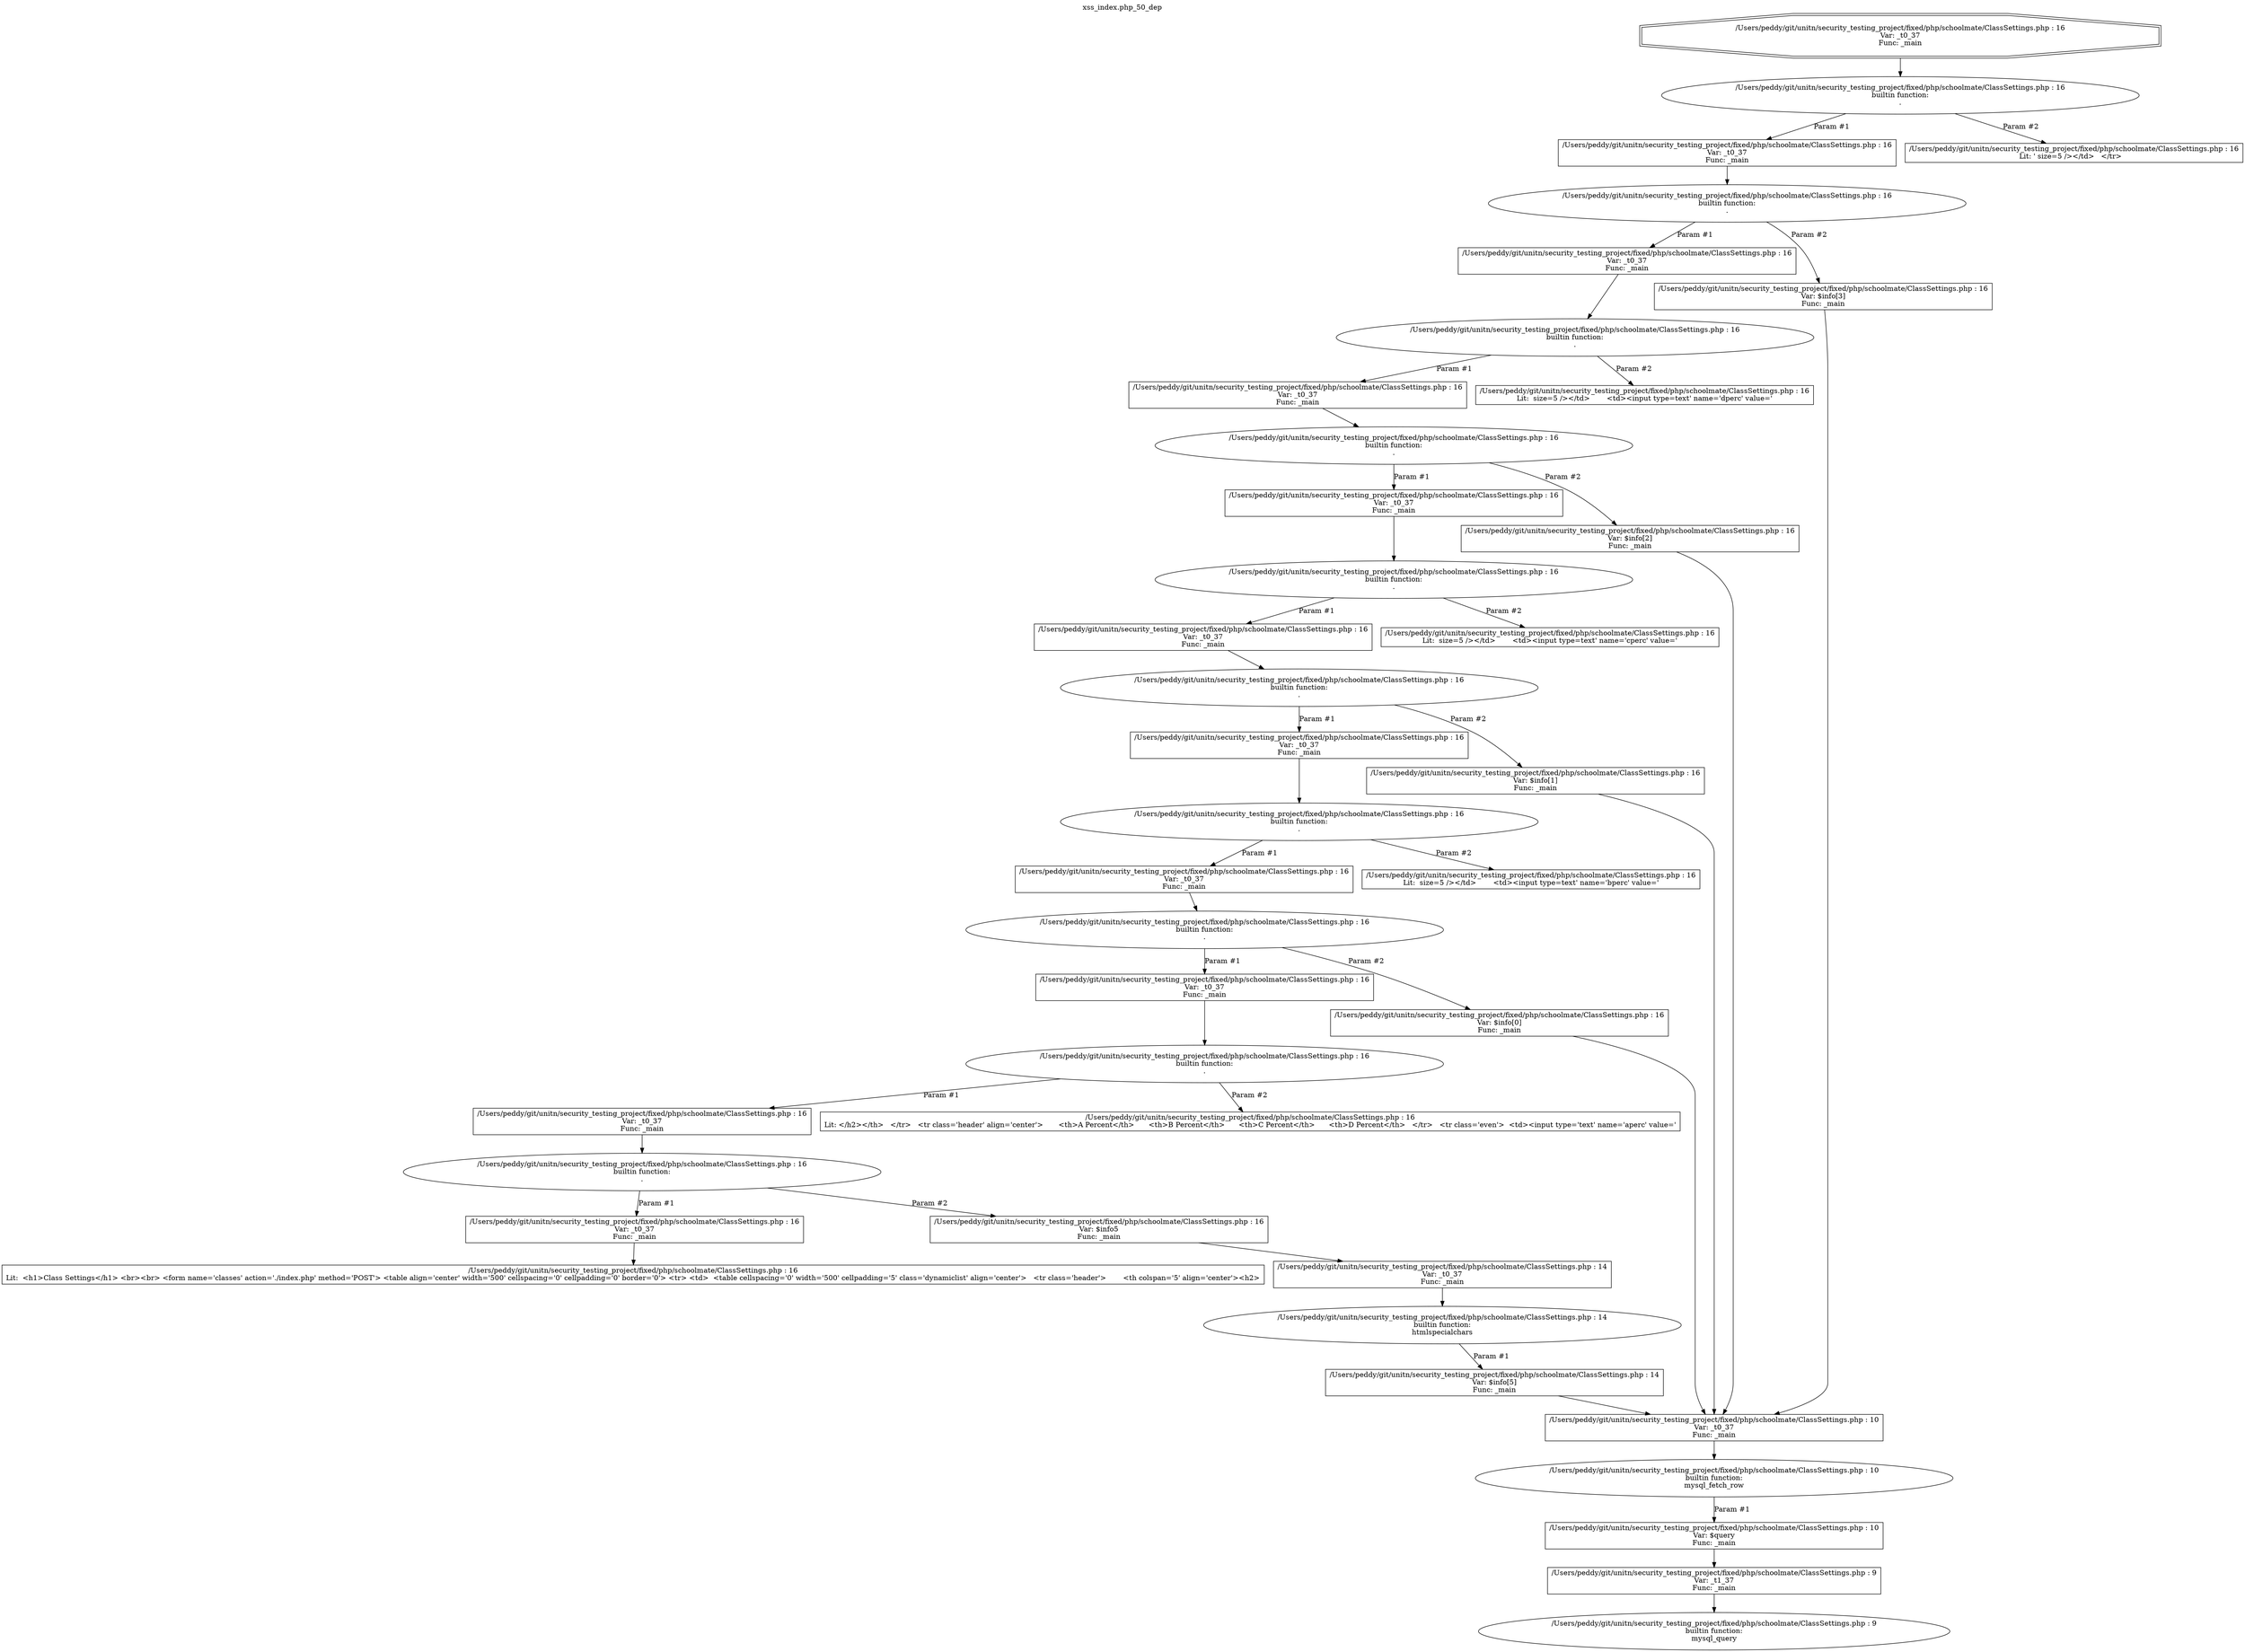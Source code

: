 digraph cfg {
  label="xss_index.php_50_dep";
  labelloc=t;
  n1 [shape=doubleoctagon, label="/Users/peddy/git/unitn/security_testing_project/fixed/php/schoolmate/ClassSettings.php : 16\nVar: _t0_37\nFunc: _main\n"];
  n2 [shape=ellipse, label="/Users/peddy/git/unitn/security_testing_project/fixed/php/schoolmate/ClassSettings.php : 16\nbuiltin function:\n.\n"];
  n3 [shape=box, label="/Users/peddy/git/unitn/security_testing_project/fixed/php/schoolmate/ClassSettings.php : 16\nVar: _t0_37\nFunc: _main\n"];
  n4 [shape=ellipse, label="/Users/peddy/git/unitn/security_testing_project/fixed/php/schoolmate/ClassSettings.php : 16\nbuiltin function:\n.\n"];
  n5 [shape=box, label="/Users/peddy/git/unitn/security_testing_project/fixed/php/schoolmate/ClassSettings.php : 16\nVar: _t0_37\nFunc: _main\n"];
  n6 [shape=ellipse, label="/Users/peddy/git/unitn/security_testing_project/fixed/php/schoolmate/ClassSettings.php : 16\nbuiltin function:\n.\n"];
  n7 [shape=box, label="/Users/peddy/git/unitn/security_testing_project/fixed/php/schoolmate/ClassSettings.php : 16\nVar: _t0_37\nFunc: _main\n"];
  n8 [shape=ellipse, label="/Users/peddy/git/unitn/security_testing_project/fixed/php/schoolmate/ClassSettings.php : 16\nbuiltin function:\n.\n"];
  n9 [shape=box, label="/Users/peddy/git/unitn/security_testing_project/fixed/php/schoolmate/ClassSettings.php : 16\nVar: _t0_37\nFunc: _main\n"];
  n10 [shape=ellipse, label="/Users/peddy/git/unitn/security_testing_project/fixed/php/schoolmate/ClassSettings.php : 16\nbuiltin function:\n.\n"];
  n11 [shape=box, label="/Users/peddy/git/unitn/security_testing_project/fixed/php/schoolmate/ClassSettings.php : 16\nVar: _t0_37\nFunc: _main\n"];
  n12 [shape=ellipse, label="/Users/peddy/git/unitn/security_testing_project/fixed/php/schoolmate/ClassSettings.php : 16\nbuiltin function:\n.\n"];
  n13 [shape=box, label="/Users/peddy/git/unitn/security_testing_project/fixed/php/schoolmate/ClassSettings.php : 16\nVar: _t0_37\nFunc: _main\n"];
  n14 [shape=ellipse, label="/Users/peddy/git/unitn/security_testing_project/fixed/php/schoolmate/ClassSettings.php : 16\nbuiltin function:\n.\n"];
  n15 [shape=box, label="/Users/peddy/git/unitn/security_testing_project/fixed/php/schoolmate/ClassSettings.php : 16\nVar: _t0_37\nFunc: _main\n"];
  n16 [shape=ellipse, label="/Users/peddy/git/unitn/security_testing_project/fixed/php/schoolmate/ClassSettings.php : 16\nbuiltin function:\n.\n"];
  n17 [shape=box, label="/Users/peddy/git/unitn/security_testing_project/fixed/php/schoolmate/ClassSettings.php : 16\nVar: _t0_37\nFunc: _main\n"];
  n18 [shape=ellipse, label="/Users/peddy/git/unitn/security_testing_project/fixed/php/schoolmate/ClassSettings.php : 16\nbuiltin function:\n.\n"];
  n19 [shape=box, label="/Users/peddy/git/unitn/security_testing_project/fixed/php/schoolmate/ClassSettings.php : 16\nVar: _t0_37\nFunc: _main\n"];
  n20 [shape=ellipse, label="/Users/peddy/git/unitn/security_testing_project/fixed/php/schoolmate/ClassSettings.php : 16\nbuiltin function:\n.\n"];
  n21 [shape=box, label="/Users/peddy/git/unitn/security_testing_project/fixed/php/schoolmate/ClassSettings.php : 16\nVar: _t0_37\nFunc: _main\n"];
  n22 [shape=box, label="/Users/peddy/git/unitn/security_testing_project/fixed/php/schoolmate/ClassSettings.php : 16\nLit:  <h1>Class Settings</h1> <br><br> <form name='classes' action='./index.php' method='POST'> <table align='center' width='500' cellspacing='0' cellpadding='0' border='0'> <tr> <td>  <table cellspacing='0' width='500' cellpadding='5' class='dynamiclist' align='center'>   <tr class='header'>	<th colspan='5' align='center'><h2>\n"];
  n23 [shape=box, label="/Users/peddy/git/unitn/security_testing_project/fixed/php/schoolmate/ClassSettings.php : 16\nVar: $info5\nFunc: _main\n"];
  n24 [shape=box, label="/Users/peddy/git/unitn/security_testing_project/fixed/php/schoolmate/ClassSettings.php : 14\nVar: _t0_37\nFunc: _main\n"];
  n25 [shape=ellipse, label="/Users/peddy/git/unitn/security_testing_project/fixed/php/schoolmate/ClassSettings.php : 14\nbuiltin function:\nhtmlspecialchars\n"];
  n26 [shape=box, label="/Users/peddy/git/unitn/security_testing_project/fixed/php/schoolmate/ClassSettings.php : 14\nVar: $info[5]\nFunc: _main\n"];
  n27 [shape=box, label="/Users/peddy/git/unitn/security_testing_project/fixed/php/schoolmate/ClassSettings.php : 10\nVar: _t0_37\nFunc: _main\n"];
  n28 [shape=ellipse, label="/Users/peddy/git/unitn/security_testing_project/fixed/php/schoolmate/ClassSettings.php : 10\nbuiltin function:\nmysql_fetch_row\n"];
  n29 [shape=box, label="/Users/peddy/git/unitn/security_testing_project/fixed/php/schoolmate/ClassSettings.php : 10\nVar: $query\nFunc: _main\n"];
  n30 [shape=box, label="/Users/peddy/git/unitn/security_testing_project/fixed/php/schoolmate/ClassSettings.php : 9\nVar: _t1_37\nFunc: _main\n"];
  n31 [shape=ellipse, label="/Users/peddy/git/unitn/security_testing_project/fixed/php/schoolmate/ClassSettings.php : 9\nbuiltin function:\nmysql_query\n"];
  n32 [shape=box, label="/Users/peddy/git/unitn/security_testing_project/fixed/php/schoolmate/ClassSettings.php : 16\nLit: </h2></th>   </tr>   <tr class='header' align='center'>	<th>A Percent</th>	<th>B Percent</th>	<th>C Percent</th>	<th>D Percent</th>   </tr>   <tr class='even'>	<td><input type='text' name='aperc' value='\n"];
  n33 [shape=box, label="/Users/peddy/git/unitn/security_testing_project/fixed/php/schoolmate/ClassSettings.php : 16\nVar: $info[0]\nFunc: _main\n"];
  n34 [shape=box, label="/Users/peddy/git/unitn/security_testing_project/fixed/php/schoolmate/ClassSettings.php : 16\nLit:  size=5 /></td>	<td><input type=text' name='bperc' value='\n"];
  n35 [shape=box, label="/Users/peddy/git/unitn/security_testing_project/fixed/php/schoolmate/ClassSettings.php : 16\nVar: $info[1]\nFunc: _main\n"];
  n36 [shape=box, label="/Users/peddy/git/unitn/security_testing_project/fixed/php/schoolmate/ClassSettings.php : 16\nLit:  size=5 /></td>	<td><input type=text' name='cperc' value='\n"];
  n37 [shape=box, label="/Users/peddy/git/unitn/security_testing_project/fixed/php/schoolmate/ClassSettings.php : 16\nVar: $info[2]\nFunc: _main\n"];
  n38 [shape=box, label="/Users/peddy/git/unitn/security_testing_project/fixed/php/schoolmate/ClassSettings.php : 16\nLit:  size=5 /></td>	<td><input type=text' name='dperc' value='\n"];
  n39 [shape=box, label="/Users/peddy/git/unitn/security_testing_project/fixed/php/schoolmate/ClassSettings.php : 16\nVar: $info[3]\nFunc: _main\n"];
  n40 [shape=box, label="/Users/peddy/git/unitn/security_testing_project/fixed/php/schoolmate/ClassSettings.php : 16\nLit: ' size=5 /></td>   </tr>   \n"];
  n1 -> n2;
  n3 -> n4;
  n5 -> n6;
  n7 -> n8;
  n9 -> n10;
  n11 -> n12;
  n13 -> n14;
  n15 -> n16;
  n17 -> n18;
  n19 -> n20;
  n21 -> n22;
  n20 -> n21[label="Param #1"];
  n20 -> n23[label="Param #2"];
  n24 -> n25;
  n27 -> n28;
  n30 -> n31;
  n29 -> n30;
  n28 -> n29[label="Param #1"];
  n26 -> n27;
  n25 -> n26[label="Param #1"];
  n23 -> n24;
  n18 -> n19[label="Param #1"];
  n18 -> n32[label="Param #2"];
  n16 -> n17[label="Param #1"];
  n16 -> n33[label="Param #2"];
  n33 -> n27;
  n14 -> n15[label="Param #1"];
  n14 -> n34[label="Param #2"];
  n12 -> n13[label="Param #1"];
  n12 -> n35[label="Param #2"];
  n35 -> n27;
  n10 -> n11[label="Param #1"];
  n10 -> n36[label="Param #2"];
  n8 -> n9[label="Param #1"];
  n8 -> n37[label="Param #2"];
  n37 -> n27;
  n6 -> n7[label="Param #1"];
  n6 -> n38[label="Param #2"];
  n4 -> n5[label="Param #1"];
  n4 -> n39[label="Param #2"];
  n39 -> n27;
  n2 -> n3[label="Param #1"];
  n2 -> n40[label="Param #2"];
}
